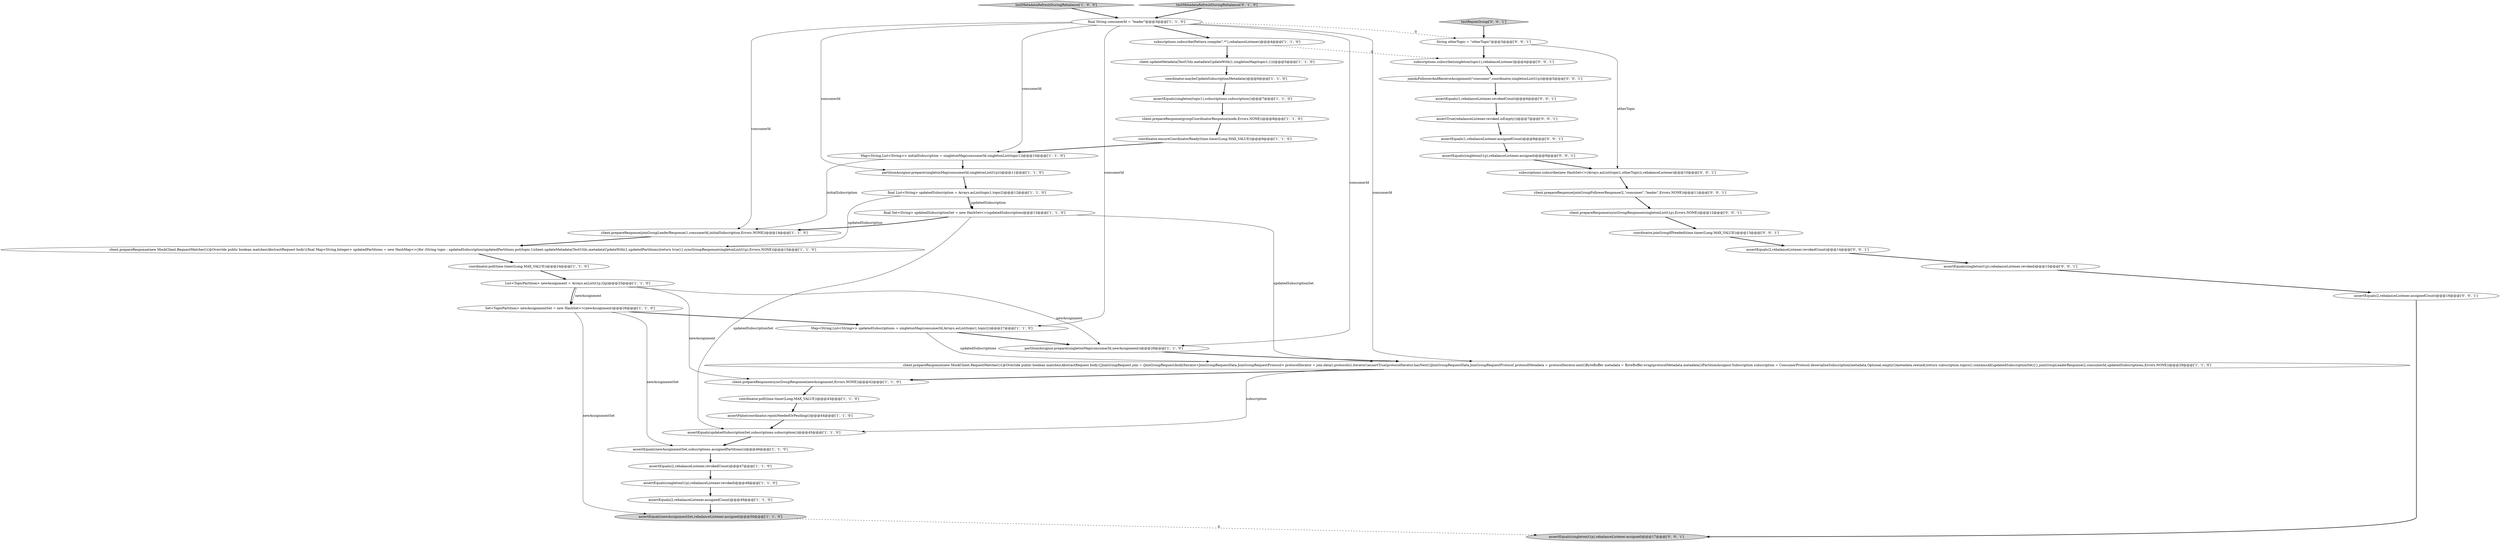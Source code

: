 digraph {
14 [style = filled, label = "Map<String,List<String>> initialSubscription = singletonMap(consumerId,singletonList(topic1))@@@10@@@['1', '1', '0']", fillcolor = white, shape = ellipse image = "AAA0AAABBB1BBB"];
25 [style = filled, label = "coordinator.poll(time.timer(Long.MAX_VALUE))@@@24@@@['1', '1', '0']", fillcolor = white, shape = ellipse image = "AAA0AAABBB1BBB"];
19 [style = filled, label = "client.prepareResponse(new MockClient.RequestMatcher(){@Override public boolean matches(AbstractRequest body){final Map<String,Integer> updatedPartitions = new HashMap<>()for (String topic : updatedSubscription)updatedPartitions.put(topic,1)client.updateMetadata(TestUtils.metadataUpdateWith(1,updatedPartitions))return true}},syncGroupResponse(singletonList(t1p),Errors.NONE))@@@15@@@['1', '1', '0']", fillcolor = white, shape = ellipse image = "AAA0AAABBB1BBB"];
13 [style = filled, label = "assertEquals(singleton(topic1),subscriptions.subscription())@@@7@@@['1', '1', '0']", fillcolor = white, shape = ellipse image = "AAA0AAABBB1BBB"];
0 [style = filled, label = "partitionAssignor.prepare(singletonMap(consumerId,singletonList(t1p)))@@@11@@@['1', '1', '0']", fillcolor = white, shape = ellipse image = "AAA0AAABBB1BBB"];
39 [style = filled, label = "joinAsFollowerAndReceiveAssignment(\"consumer\",coordinator,singletonList(t1p))@@@5@@@['0', '0', '1']", fillcolor = white, shape = ellipse image = "AAA0AAABBB3BBB"];
32 [style = filled, label = "String otherTopic = \"otherTopic\"@@@3@@@['0', '0', '1']", fillcolor = white, shape = ellipse image = "AAA0AAABBB3BBB"];
1 [style = filled, label = "testMetadataRefreshDuringRebalance['1', '0', '0']", fillcolor = lightgray, shape = diamond image = "AAA0AAABBB1BBB"];
3 [style = filled, label = "assertEquals(singleton(t1p),rebalanceListener.revoked)@@@48@@@['1', '1', '0']", fillcolor = white, shape = ellipse image = "AAA0AAABBB1BBB"];
26 [style = filled, label = "client.prepareResponse(groupCoordinatorResponse(node,Errors.NONE))@@@8@@@['1', '1', '0']", fillcolor = white, shape = ellipse image = "AAA0AAABBB1BBB"];
8 [style = filled, label = "Map<String,List<String>> updatedSubscriptions = singletonMap(consumerId,Arrays.asList(topic1,topic2))@@@27@@@['1', '1', '0']", fillcolor = white, shape = ellipse image = "AAA0AAABBB1BBB"];
12 [style = filled, label = "final String consumerId = \"leader\"@@@3@@@['1', '1', '0']", fillcolor = white, shape = ellipse image = "AAA0AAABBB1BBB"];
43 [style = filled, label = "assertEquals(singleton(t1p),rebalanceListener.assigned)@@@17@@@['0', '0', '1']", fillcolor = lightgray, shape = ellipse image = "AAA0AAABBB3BBB"];
38 [style = filled, label = "subscriptions.subscribe(new HashSet<>(Arrays.asList(topic1,otherTopic)),rebalanceListener)@@@10@@@['0', '0', '1']", fillcolor = white, shape = ellipse image = "AAA0AAABBB3BBB"];
23 [style = filled, label = "assertEquals(updatedSubscriptionSet,subscriptions.subscription())@@@45@@@['1', '1', '0']", fillcolor = white, shape = ellipse image = "AAA0AAABBB1BBB"];
15 [style = filled, label = "assertEquals(2,rebalanceListener.assignedCount)@@@49@@@['1', '1', '0']", fillcolor = white, shape = ellipse image = "AAA0AAABBB1BBB"];
45 [style = filled, label = "assertEquals(1,rebalanceListener.revokedCount)@@@6@@@['0', '0', '1']", fillcolor = white, shape = ellipse image = "AAA0AAABBB3BBB"];
21 [style = filled, label = "assertEquals(2,rebalanceListener.revokedCount)@@@47@@@['1', '1', '0']", fillcolor = white, shape = ellipse image = "AAA0AAABBB1BBB"];
16 [style = filled, label = "assertEquals(newAssignmentSet,rebalanceListener.assigned)@@@50@@@['1', '1', '0']", fillcolor = lightgray, shape = ellipse image = "AAA0AAABBB1BBB"];
42 [style = filled, label = "client.prepareResponse(syncGroupResponse(singletonList(t1p),Errors.NONE))@@@12@@@['0', '0', '1']", fillcolor = white, shape = ellipse image = "AAA0AAABBB3BBB"];
4 [style = filled, label = "final Set<String> updatedSubscriptionSet = new HashSet<>(updatedSubscription)@@@13@@@['1', '1', '0']", fillcolor = white, shape = ellipse image = "AAA0AAABBB1BBB"];
37 [style = filled, label = "subscriptions.subscribe(singleton(topic1),rebalanceListener)@@@4@@@['0', '0', '1']", fillcolor = white, shape = ellipse image = "AAA0AAABBB3BBB"];
11 [style = filled, label = "assertEquals(newAssignmentSet,subscriptions.assignedPartitions())@@@46@@@['1', '1', '0']", fillcolor = white, shape = ellipse image = "AAA0AAABBB1BBB"];
5 [style = filled, label = "List<TopicPartition> newAssignment = Arrays.asList(t1p,t2p)@@@25@@@['1', '1', '0']", fillcolor = white, shape = ellipse image = "AAA0AAABBB1BBB"];
35 [style = filled, label = "client.prepareResponse(joinGroupFollowerResponse(2,\"consumer\",\"leader\",Errors.NONE))@@@11@@@['0', '0', '1']", fillcolor = white, shape = ellipse image = "AAA0AAABBB3BBB"];
17 [style = filled, label = "coordinator.poll(time.timer(Long.MAX_VALUE))@@@43@@@['1', '1', '0']", fillcolor = white, shape = ellipse image = "AAA0AAABBB1BBB"];
36 [style = filled, label = "coordinator.joinGroupIfNeeded(time.timer(Long.MAX_VALUE))@@@13@@@['0', '0', '1']", fillcolor = white, shape = ellipse image = "AAA0AAABBB3BBB"];
20 [style = filled, label = "client.prepareResponse(syncGroupResponse(newAssignment,Errors.NONE))@@@42@@@['1', '1', '0']", fillcolor = white, shape = ellipse image = "AAA0AAABBB1BBB"];
7 [style = filled, label = "Set<TopicPartition> newAssignmentSet = new HashSet<>(newAssignment)@@@26@@@['1', '1', '0']", fillcolor = white, shape = ellipse image = "AAA0AAABBB1BBB"];
41 [style = filled, label = "assertEquals(2,rebalanceListener.assignedCount)@@@16@@@['0', '0', '1']", fillcolor = white, shape = ellipse image = "AAA0AAABBB3BBB"];
30 [style = filled, label = "assertEquals(singleton(t1p),rebalanceListener.assigned)@@@9@@@['0', '0', '1']", fillcolor = white, shape = ellipse image = "AAA0AAABBB3BBB"];
34 [style = filled, label = "assertEquals(singleton(t1p),rebalanceListener.revoked)@@@15@@@['0', '0', '1']", fillcolor = white, shape = ellipse image = "AAA0AAABBB3BBB"];
18 [style = filled, label = "client.prepareResponse(joinGroupLeaderResponse(1,consumerId,initialSubscription,Errors.NONE))@@@14@@@['1', '1', '0']", fillcolor = white, shape = ellipse image = "AAA0AAABBB1BBB"];
33 [style = filled, label = "testRejoinGroup['0', '0', '1']", fillcolor = lightgray, shape = diamond image = "AAA0AAABBB3BBB"];
27 [style = filled, label = "coordinator.maybeUpdateSubscriptionMetadata()@@@6@@@['1', '1', '0']", fillcolor = white, shape = ellipse image = "AAA0AAABBB1BBB"];
9 [style = filled, label = "partitionAssignor.prepare(singletonMap(consumerId,newAssignment))@@@28@@@['1', '1', '0']", fillcolor = white, shape = ellipse image = "AAA0AAABBB1BBB"];
24 [style = filled, label = "client.updateMetadata(TestUtils.metadataUpdateWith(1,singletonMap(topic1,1)))@@@5@@@['1', '1', '0']", fillcolor = white, shape = ellipse image = "AAA0AAABBB1BBB"];
40 [style = filled, label = "assertTrue(rebalanceListener.revoked.isEmpty())@@@7@@@['0', '0', '1']", fillcolor = white, shape = ellipse image = "AAA0AAABBB3BBB"];
44 [style = filled, label = "assertEquals(1,rebalanceListener.assignedCount)@@@8@@@['0', '0', '1']", fillcolor = white, shape = ellipse image = "AAA0AAABBB3BBB"];
2 [style = filled, label = "assertFalse(coordinator.rejoinNeededOrPending())@@@44@@@['1', '1', '0']", fillcolor = white, shape = ellipse image = "AAA0AAABBB1BBB"];
28 [style = filled, label = "subscriptions.subscribe(Pattern.compile(\".*\"),rebalanceListener)@@@4@@@['1', '1', '0']", fillcolor = white, shape = ellipse image = "AAA0AAABBB1BBB"];
22 [style = filled, label = "coordinator.ensureCoordinatorReady(time.timer(Long.MAX_VALUE))@@@9@@@['1', '1', '0']", fillcolor = white, shape = ellipse image = "AAA0AAABBB1BBB"];
10 [style = filled, label = "client.prepareResponse(new MockClient.RequestMatcher(){@Override public boolean matches(AbstractRequest body){JoinGroupRequest join = (JoinGroupRequest)bodyIterator<JoinGroupRequestData.JoinGroupRequestProtocol> protocolIterator = join.data().protocols().iterator()assertTrue(protocolIterator.hasNext())JoinGroupRequestData.JoinGroupRequestProtocol protocolMetadata = protocolIterator.next()ByteBuffer metadata = ByteBuffer.wrap(protocolMetadata.metadata())PartitionAssignor.Subscription subscription = ConsumerProtocol.deserializeSubscription(metadata,Optional.empty())metadata.rewind()return subscription.topics().containsAll(updatedSubscriptionSet)}},joinGroupLeaderResponse(2,consumerId,updatedSubscriptions,Errors.NONE))@@@29@@@['1', '1', '0']", fillcolor = white, shape = ellipse image = "AAA0AAABBB1BBB"];
29 [style = filled, label = "testMetadataRefreshDuringRebalance['0', '1', '0']", fillcolor = lightgray, shape = diamond image = "AAA0AAABBB2BBB"];
31 [style = filled, label = "assertEquals(2,rebalanceListener.revokedCount)@@@14@@@['0', '0', '1']", fillcolor = white, shape = ellipse image = "AAA0AAABBB3BBB"];
6 [style = filled, label = "final List<String> updatedSubscription = Arrays.asList(topic1,topic2)@@@12@@@['1', '1', '0']", fillcolor = white, shape = ellipse image = "AAA0AAABBB1BBB"];
0->6 [style = bold, label=""];
13->26 [style = bold, label=""];
26->22 [style = bold, label=""];
4->23 [style = solid, label="updatedSubscriptionSet"];
12->28 [style = bold, label=""];
21->3 [style = bold, label=""];
7->8 [style = bold, label=""];
8->9 [style = bold, label=""];
11->21 [style = bold, label=""];
16->43 [style = dashed, label="0"];
6->4 [style = bold, label=""];
45->40 [style = bold, label=""];
4->10 [style = solid, label="updatedSubscriptionSet"];
7->16 [style = solid, label="newAssignmentSet"];
27->13 [style = bold, label=""];
1->12 [style = bold, label=""];
41->43 [style = bold, label=""];
28->37 [style = dashed, label="0"];
32->37 [style = bold, label=""];
35->42 [style = bold, label=""];
12->8 [style = solid, label="consumerId"];
12->10 [style = solid, label="consumerId"];
30->38 [style = bold, label=""];
14->18 [style = solid, label="initialSubscription"];
14->0 [style = bold, label=""];
23->11 [style = bold, label=""];
33->32 [style = bold, label=""];
39->45 [style = bold, label=""];
12->18 [style = solid, label="consumerId"];
5->20 [style = solid, label="newAssignment"];
40->44 [style = bold, label=""];
19->25 [style = bold, label=""];
8->10 [style = solid, label="updatedSubscriptions"];
28->24 [style = bold, label=""];
37->39 [style = bold, label=""];
25->5 [style = bold, label=""];
22->14 [style = bold, label=""];
18->19 [style = bold, label=""];
36->31 [style = bold, label=""];
44->30 [style = bold, label=""];
34->41 [style = bold, label=""];
15->16 [style = bold, label=""];
6->19 [style = solid, label="updatedSubscription"];
38->35 [style = bold, label=""];
3->15 [style = bold, label=""];
42->36 [style = bold, label=""];
32->38 [style = solid, label="otherTopic"];
20->17 [style = bold, label=""];
12->14 [style = solid, label="consumerId"];
29->12 [style = bold, label=""];
9->10 [style = bold, label=""];
7->11 [style = solid, label="newAssignmentSet"];
10->23 [style = solid, label="subscription"];
24->27 [style = bold, label=""];
5->7 [style = solid, label="newAssignment"];
6->4 [style = solid, label="updatedSubscription"];
12->9 [style = solid, label="consumerId"];
12->0 [style = solid, label="consumerId"];
12->32 [style = dashed, label="0"];
31->34 [style = bold, label=""];
5->7 [style = bold, label=""];
2->23 [style = bold, label=""];
4->18 [style = bold, label=""];
17->2 [style = bold, label=""];
5->9 [style = solid, label="newAssignment"];
10->20 [style = bold, label=""];
}

